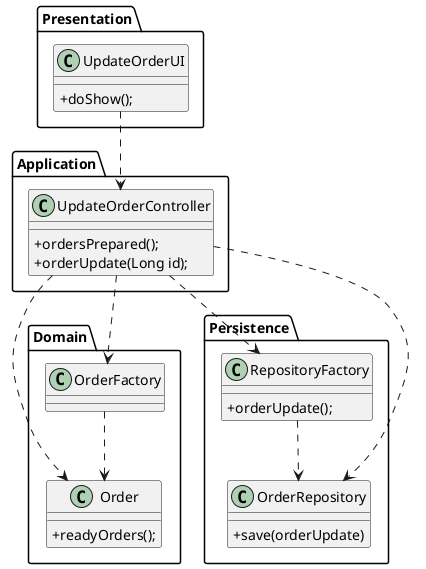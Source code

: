 @startuml
skinparam classAttributeIconSize 0


Package Presentation{
class UpdateOrderUI {
+doShow();
}
}

Package Application{

class UpdateOrderController {
+ordersPrepared();
+orderUpdate(Long id);

}
}

Package Domain{

class Order {
+readyOrders();

}

class OrderFactory{
}


}


Package Persistence{
class RepositoryFactory{
+orderUpdate();

}

class OrderRepository{
+save(orderUpdate)
}


}

UpdateOrderUI ..> UpdateOrderController
UpdateOrderController ..> Order
UpdateOrderController ..> OrderRepository
UpdateOrderController ..> RepositoryFactory
UpdateOrderController ..> OrderFactory
RepositoryFactory ..> OrderRepository
OrderFactory..> Order


@enduml